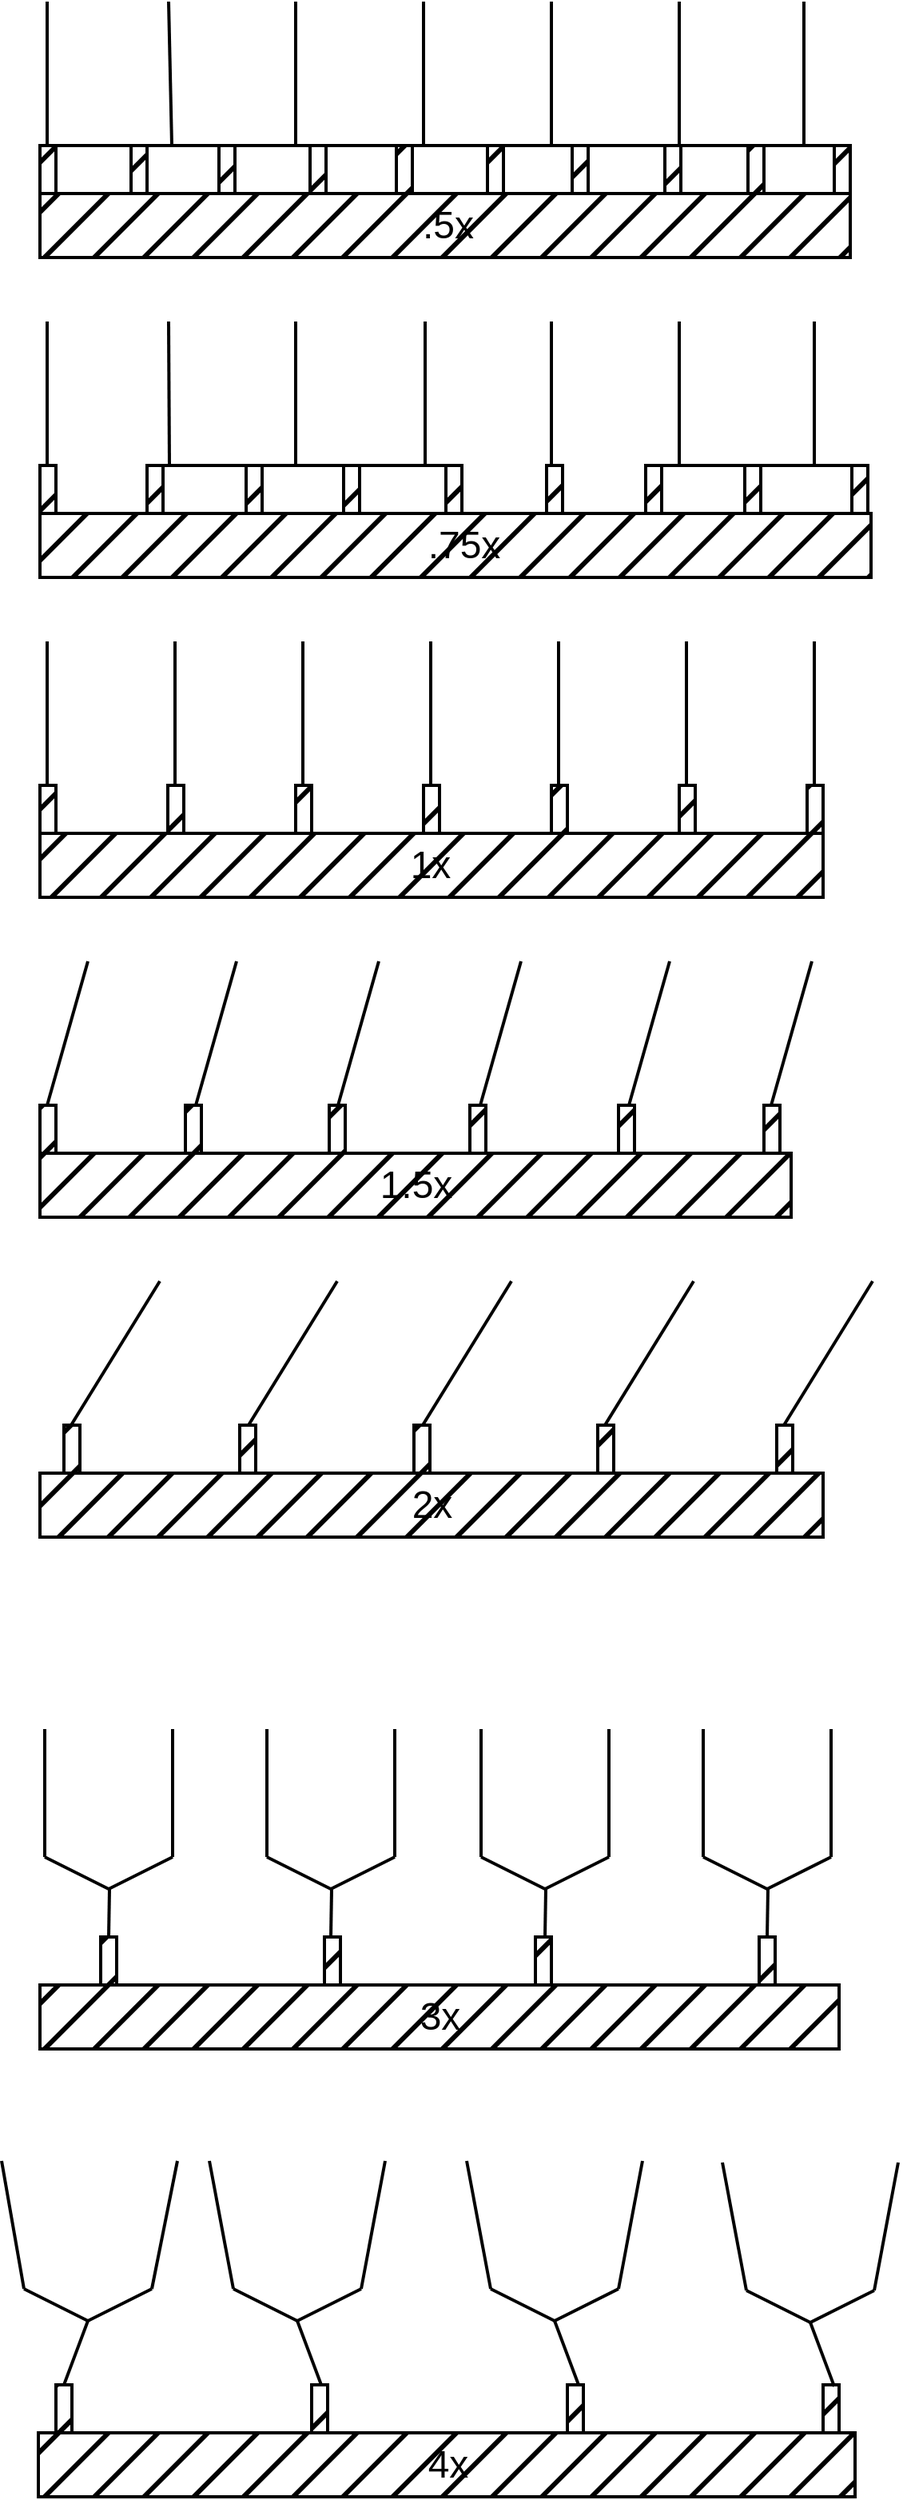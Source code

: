 <mxfile version="22.0.8" type="device">
  <diagram name="Page-1" id="MUZItoYiuEd927UIjYYJ">
    <mxGraphModel dx="1364" dy="1879" grid="1" gridSize="10" guides="1" tooltips="1" connect="1" arrows="1" fold="1" page="1" pageScale="1" pageWidth="850" pageHeight="1100" math="0" shadow="0">
      <root>
        <mxCell id="0" />
        <mxCell id="1" parent="0" />
        <mxCell id="PZR-hnzOSEzopJRWZi3C-1" value="" style="rounded=0;whiteSpace=wrap;html=1;strokeWidth=2;fillStyle=hatch;fillColor=#000000;" parent="1" vertex="1">
          <mxGeometry x="160" y="-520" width="490" height="40" as="geometry" />
        </mxCell>
        <mxCell id="PZR-hnzOSEzopJRWZi3C-4" value="" style="rounded=0;whiteSpace=wrap;html=1;strokeWidth=2;fillStyle=hatch;fillColor=#000000;" parent="1" vertex="1">
          <mxGeometry x="160" y="-550" width="10" height="30" as="geometry" />
        </mxCell>
        <mxCell id="PZR-hnzOSEzopJRWZi3C-5" value="" style="rounded=0;whiteSpace=wrap;html=1;strokeWidth=2;fillStyle=hatch;fillColor=#000000;" parent="1" vertex="1">
          <mxGeometry x="240" y="-550" width="10" height="30" as="geometry" />
        </mxCell>
        <mxCell id="PZR-hnzOSEzopJRWZi3C-6" value="" style="rounded=0;whiteSpace=wrap;html=1;strokeWidth=2;fillStyle=hatch;fillColor=#000000;" parent="1" vertex="1">
          <mxGeometry x="320" y="-550" width="10" height="30" as="geometry" />
        </mxCell>
        <mxCell id="PZR-hnzOSEzopJRWZi3C-7" value="" style="rounded=0;whiteSpace=wrap;html=1;strokeWidth=2;fillStyle=hatch;fillColor=#000000;" parent="1" vertex="1">
          <mxGeometry x="400" y="-550" width="10" height="30" as="geometry" />
        </mxCell>
        <mxCell id="PZR-hnzOSEzopJRWZi3C-8" value="" style="rounded=0;whiteSpace=wrap;html=1;strokeWidth=2;fillStyle=hatch;fillColor=#000000;" parent="1" vertex="1">
          <mxGeometry x="480" y="-550" width="10" height="30" as="geometry" />
        </mxCell>
        <mxCell id="PZR-hnzOSEzopJRWZi3C-9" value="" style="rounded=0;whiteSpace=wrap;html=1;strokeWidth=2;fillStyle=hatch;fillColor=#000000;" parent="1" vertex="1">
          <mxGeometry x="560" y="-550" width="10" height="30" as="geometry" />
        </mxCell>
        <mxCell id="PZR-hnzOSEzopJRWZi3C-10" value="" style="rounded=0;whiteSpace=wrap;html=1;strokeWidth=2;fillStyle=hatch;fillColor=#000000;" parent="1" vertex="1">
          <mxGeometry x="640" y="-550" width="10" height="30" as="geometry" />
        </mxCell>
        <mxCell id="PZR-hnzOSEzopJRWZi3C-17" value="" style="endArrow=none;html=1;rounded=0;strokeWidth=2;" parent="1" edge="1">
          <mxGeometry width="50" height="50" relative="1" as="geometry">
            <mxPoint x="164.5" y="-550" as="sourcePoint" />
            <mxPoint x="164.5" y="-640" as="targetPoint" />
          </mxGeometry>
        </mxCell>
        <mxCell id="PZR-hnzOSEzopJRWZi3C-18" value="" style="endArrow=none;html=1;rounded=0;strokeWidth=2;" parent="1" edge="1">
          <mxGeometry width="50" height="50" relative="1" as="geometry">
            <mxPoint x="244.5" y="-550" as="sourcePoint" />
            <mxPoint x="244.5" y="-640" as="targetPoint" />
          </mxGeometry>
        </mxCell>
        <mxCell id="PZR-hnzOSEzopJRWZi3C-19" value="" style="endArrow=none;html=1;rounded=0;strokeWidth=2;" parent="1" edge="1">
          <mxGeometry width="50" height="50" relative="1" as="geometry">
            <mxPoint x="324.5" y="-550" as="sourcePoint" />
            <mxPoint x="324.5" y="-640" as="targetPoint" />
          </mxGeometry>
        </mxCell>
        <mxCell id="PZR-hnzOSEzopJRWZi3C-20" value="" style="endArrow=none;html=1;rounded=0;strokeWidth=2;" parent="1" edge="1">
          <mxGeometry width="50" height="50" relative="1" as="geometry">
            <mxPoint x="404.5" y="-550" as="sourcePoint" />
            <mxPoint x="404.5" y="-640" as="targetPoint" />
          </mxGeometry>
        </mxCell>
        <mxCell id="PZR-hnzOSEzopJRWZi3C-21" value="" style="endArrow=none;html=1;rounded=0;strokeWidth=2;" parent="1" edge="1">
          <mxGeometry width="50" height="50" relative="1" as="geometry">
            <mxPoint x="484.5" y="-550" as="sourcePoint" />
            <mxPoint x="484.5" y="-640" as="targetPoint" />
          </mxGeometry>
        </mxCell>
        <mxCell id="PZR-hnzOSEzopJRWZi3C-22" value="" style="endArrow=none;html=1;rounded=0;strokeWidth=2;" parent="1" edge="1">
          <mxGeometry width="50" height="50" relative="1" as="geometry">
            <mxPoint x="564.5" y="-550" as="sourcePoint" />
            <mxPoint x="564.5" y="-640" as="targetPoint" />
          </mxGeometry>
        </mxCell>
        <mxCell id="PZR-hnzOSEzopJRWZi3C-23" value="" style="endArrow=none;html=1;rounded=0;strokeWidth=2;" parent="1" edge="1">
          <mxGeometry width="50" height="50" relative="1" as="geometry">
            <mxPoint x="644.5" y="-550" as="sourcePoint" />
            <mxPoint x="644.5" y="-640" as="targetPoint" />
          </mxGeometry>
        </mxCell>
        <mxCell id="PZR-hnzOSEzopJRWZi3C-24" value="" style="rounded=0;whiteSpace=wrap;html=1;strokeWidth=2;fillStyle=hatch;fillColor=#000000;" parent="1" vertex="1">
          <mxGeometry x="160" y="-320" width="470" height="40" as="geometry" />
        </mxCell>
        <mxCell id="PZR-hnzOSEzopJRWZi3C-25" value="" style="rounded=0;whiteSpace=wrap;html=1;strokeWidth=2;fillStyle=hatch;fillColor=#000000;" parent="1" vertex="1">
          <mxGeometry x="160" y="-350" width="10" height="30" as="geometry" />
        </mxCell>
        <mxCell id="PZR-hnzOSEzopJRWZi3C-27" value="" style="rounded=0;whiteSpace=wrap;html=1;strokeWidth=2;fillStyle=hatch;fillColor=#000000;" parent="1" vertex="1">
          <mxGeometry x="251" y="-350" width="10" height="30" as="geometry" />
        </mxCell>
        <mxCell id="PZR-hnzOSEzopJRWZi3C-28" value="" style="rounded=0;whiteSpace=wrap;html=1;strokeWidth=2;fillStyle=hatch;fillColor=#000000;" parent="1" vertex="1">
          <mxGeometry x="341" y="-350" width="10" height="30" as="geometry" />
        </mxCell>
        <mxCell id="PZR-hnzOSEzopJRWZi3C-29" value="" style="rounded=0;whiteSpace=wrap;html=1;strokeWidth=2;fillStyle=hatch;fillColor=#000000;" parent="1" vertex="1">
          <mxGeometry x="429" y="-350" width="10" height="30" as="geometry" />
        </mxCell>
        <mxCell id="PZR-hnzOSEzopJRWZi3C-31" value="" style="rounded=0;whiteSpace=wrap;html=1;strokeWidth=2;fillStyle=hatch;fillColor=#000000;" parent="1" vertex="1">
          <mxGeometry x="522" y="-350" width="10" height="30" as="geometry" />
        </mxCell>
        <mxCell id="PZR-hnzOSEzopJRWZi3C-32" value="" style="endArrow=none;html=1;rounded=0;strokeWidth=2;" parent="1" edge="1">
          <mxGeometry width="50" height="50" relative="1" as="geometry">
            <mxPoint x="164.5" y="-350" as="sourcePoint" />
            <mxPoint x="190" y="-440" as="targetPoint" />
          </mxGeometry>
        </mxCell>
        <mxCell id="PZR-hnzOSEzopJRWZi3C-34" value="" style="endArrow=none;html=1;rounded=0;strokeWidth=2;" parent="1" edge="1">
          <mxGeometry width="50" height="50" relative="1" as="geometry">
            <mxPoint x="257.5" y="-350" as="sourcePoint" />
            <mxPoint x="283" y="-440" as="targetPoint" />
          </mxGeometry>
        </mxCell>
        <mxCell id="PZR-hnzOSEzopJRWZi3C-35" value="" style="endArrow=none;html=1;rounded=0;strokeWidth=2;" parent="1" edge="1">
          <mxGeometry width="50" height="50" relative="1" as="geometry">
            <mxPoint x="346.5" y="-350" as="sourcePoint" />
            <mxPoint x="372" y="-440" as="targetPoint" />
          </mxGeometry>
        </mxCell>
        <mxCell id="PZR-hnzOSEzopJRWZi3C-36" value="" style="endArrow=none;html=1;rounded=0;strokeWidth=2;" parent="1" edge="1">
          <mxGeometry width="50" height="50" relative="1" as="geometry">
            <mxPoint x="435.5" y="-350" as="sourcePoint" />
            <mxPoint x="461" y="-440" as="targetPoint" />
          </mxGeometry>
        </mxCell>
        <mxCell id="PZR-hnzOSEzopJRWZi3C-38" value="" style="endArrow=none;html=1;rounded=0;strokeWidth=2;" parent="1" edge="1">
          <mxGeometry width="50" height="50" relative="1" as="geometry">
            <mxPoint x="528.5" y="-350" as="sourcePoint" />
            <mxPoint x="554" y="-440" as="targetPoint" />
          </mxGeometry>
        </mxCell>
        <mxCell id="PZR-hnzOSEzopJRWZi3C-39" value="" style="rounded=0;whiteSpace=wrap;html=1;strokeWidth=2;fillStyle=hatch;fillColor=#000000;" parent="1" vertex="1">
          <mxGeometry x="160" y="-120" width="490" height="40" as="geometry" />
        </mxCell>
        <mxCell id="PZR-hnzOSEzopJRWZi3C-40" value="" style="rounded=0;whiteSpace=wrap;html=1;strokeWidth=2;fillStyle=hatch;fillColor=#000000;" parent="1" vertex="1">
          <mxGeometry x="175" y="-150" width="10" height="30" as="geometry" />
        </mxCell>
        <mxCell id="PZR-hnzOSEzopJRWZi3C-42" value="" style="rounded=0;whiteSpace=wrap;html=1;strokeWidth=2;fillStyle=hatch;fillColor=#000000;" parent="1" vertex="1">
          <mxGeometry x="285" y="-150" width="10" height="30" as="geometry" />
        </mxCell>
        <mxCell id="PZR-hnzOSEzopJRWZi3C-44" value="" style="rounded=0;whiteSpace=wrap;html=1;strokeWidth=2;fillStyle=hatch;fillColor=#000000;" parent="1" vertex="1">
          <mxGeometry x="394" y="-150" width="10" height="30" as="geometry" />
        </mxCell>
        <mxCell id="PZR-hnzOSEzopJRWZi3C-46" value="" style="rounded=0;whiteSpace=wrap;html=1;strokeWidth=2;fillStyle=hatch;fillColor=#000000;" parent="1" vertex="1">
          <mxGeometry x="509" y="-150" width="10" height="30" as="geometry" />
        </mxCell>
        <mxCell id="PZR-hnzOSEzopJRWZi3C-47" value="" style="endArrow=none;html=1;rounded=0;strokeWidth=2;" parent="1" edge="1">
          <mxGeometry width="50" height="50" relative="1" as="geometry">
            <mxPoint x="179.5" y="-150" as="sourcePoint" />
            <mxPoint x="235" y="-240" as="targetPoint" />
          </mxGeometry>
        </mxCell>
        <mxCell id="PZR-hnzOSEzopJRWZi3C-49" value="" style="endArrow=none;html=1;rounded=0;strokeWidth=2;" parent="1" edge="1">
          <mxGeometry width="50" height="50" relative="1" as="geometry">
            <mxPoint x="290.5" y="-150" as="sourcePoint" />
            <mxPoint x="346" y="-240" as="targetPoint" />
          </mxGeometry>
        </mxCell>
        <mxCell id="PZR-hnzOSEzopJRWZi3C-51" value="" style="endArrow=none;html=1;rounded=0;strokeWidth=2;" parent="1" edge="1">
          <mxGeometry width="50" height="50" relative="1" as="geometry">
            <mxPoint x="399.5" y="-150" as="sourcePoint" />
            <mxPoint x="455" y="-240" as="targetPoint" />
          </mxGeometry>
        </mxCell>
        <mxCell id="PZR-hnzOSEzopJRWZi3C-53" value="" style="endArrow=none;html=1;rounded=0;strokeWidth=2;" parent="1" edge="1">
          <mxGeometry width="50" height="50" relative="1" as="geometry">
            <mxPoint x="625.5" y="-150" as="sourcePoint" />
            <mxPoint x="681" y="-240" as="targetPoint" />
          </mxGeometry>
        </mxCell>
        <mxCell id="PZR-hnzOSEzopJRWZi3C-54" value="" style="rounded=0;whiteSpace=wrap;html=1;strokeWidth=2;fillStyle=hatch;fillColor=#000000;" parent="1" vertex="1">
          <mxGeometry x="160" y="-720" width="520" height="40" as="geometry" />
        </mxCell>
        <mxCell id="PZR-hnzOSEzopJRWZi3C-55" value="" style="rounded=0;whiteSpace=wrap;html=1;strokeWidth=2;fillStyle=hatch;fillColor=#000000;" parent="1" vertex="1">
          <mxGeometry x="160" y="-750" width="10" height="30" as="geometry" />
        </mxCell>
        <mxCell id="PZR-hnzOSEzopJRWZi3C-56" value="" style="rounded=0;whiteSpace=wrap;html=1;strokeWidth=2;fillStyle=hatch;fillColor=#000000;" parent="1" vertex="1">
          <mxGeometry x="227" y="-750" width="10" height="30" as="geometry" />
        </mxCell>
        <mxCell id="PZR-hnzOSEzopJRWZi3C-57" value="" style="rounded=0;whiteSpace=wrap;html=1;strokeWidth=2;fillStyle=hatch;fillColor=#000000;" parent="1" vertex="1">
          <mxGeometry x="289" y="-750" width="10" height="30" as="geometry" />
        </mxCell>
        <mxCell id="PZR-hnzOSEzopJRWZi3C-58" value="" style="rounded=0;whiteSpace=wrap;html=1;strokeWidth=2;fillStyle=hatch;fillColor=#000000;" parent="1" vertex="1">
          <mxGeometry x="414" y="-750" width="10" height="30" as="geometry" />
        </mxCell>
        <mxCell id="PZR-hnzOSEzopJRWZi3C-59" value="" style="rounded=0;whiteSpace=wrap;html=1;strokeWidth=2;fillStyle=hatch;fillColor=#000000;" parent="1" vertex="1">
          <mxGeometry x="477" y="-750" width="10" height="30" as="geometry" />
        </mxCell>
        <mxCell id="PZR-hnzOSEzopJRWZi3C-60" value="" style="rounded=0;whiteSpace=wrap;html=1;strokeWidth=2;fillStyle=hatch;fillColor=#000000;" parent="1" vertex="1">
          <mxGeometry x="601" y="-750" width="10" height="30" as="geometry" />
        </mxCell>
        <mxCell id="PZR-hnzOSEzopJRWZi3C-61" value="" style="rounded=0;whiteSpace=wrap;html=1;strokeWidth=2;fillStyle=hatch;fillColor=#000000;" parent="1" vertex="1">
          <mxGeometry x="668" y="-750" width="10" height="30" as="geometry" />
        </mxCell>
        <mxCell id="PZR-hnzOSEzopJRWZi3C-62" value="" style="endArrow=none;html=1;rounded=0;strokeWidth=2;" parent="1" edge="1">
          <mxGeometry width="50" height="50" relative="1" as="geometry">
            <mxPoint x="164.5" y="-750" as="sourcePoint" />
            <mxPoint x="164.5" y="-840" as="targetPoint" />
          </mxGeometry>
        </mxCell>
        <mxCell id="PZR-hnzOSEzopJRWZi3C-63" value="" style="endArrow=none;html=1;rounded=0;strokeWidth=2;" parent="1" edge="1">
          <mxGeometry width="50" height="50" relative="1" as="geometry">
            <mxPoint x="241" y="-750" as="sourcePoint" />
            <mxPoint x="240.5" y="-840" as="targetPoint" />
          </mxGeometry>
        </mxCell>
        <mxCell id="PZR-hnzOSEzopJRWZi3C-64" value="" style="endArrow=none;html=1;rounded=0;strokeWidth=2;" parent="1" edge="1">
          <mxGeometry width="50" height="50" relative="1" as="geometry">
            <mxPoint x="320" y="-750" as="sourcePoint" />
            <mxPoint x="320" y="-840" as="targetPoint" />
          </mxGeometry>
        </mxCell>
        <mxCell id="PZR-hnzOSEzopJRWZi3C-65" value="" style="endArrow=none;html=1;rounded=0;strokeWidth=2;" parent="1" edge="1">
          <mxGeometry width="50" height="50" relative="1" as="geometry">
            <mxPoint x="401" y="-750" as="sourcePoint" />
            <mxPoint x="401" y="-840" as="targetPoint" />
          </mxGeometry>
        </mxCell>
        <mxCell id="PZR-hnzOSEzopJRWZi3C-66" value="" style="endArrow=none;html=1;rounded=0;strokeWidth=2;" parent="1" edge="1">
          <mxGeometry width="50" height="50" relative="1" as="geometry">
            <mxPoint x="480" y="-750" as="sourcePoint" />
            <mxPoint x="480" y="-840" as="targetPoint" />
          </mxGeometry>
        </mxCell>
        <mxCell id="PZR-hnzOSEzopJRWZi3C-67" value="" style="endArrow=none;html=1;rounded=0;strokeWidth=2;" parent="1" edge="1">
          <mxGeometry width="50" height="50" relative="1" as="geometry">
            <mxPoint x="560" y="-750" as="sourcePoint" />
            <mxPoint x="560" y="-840" as="targetPoint" />
          </mxGeometry>
        </mxCell>
        <mxCell id="PZR-hnzOSEzopJRWZi3C-68" value="" style="endArrow=none;html=1;rounded=0;strokeWidth=2;" parent="1" edge="1">
          <mxGeometry width="50" height="50" relative="1" as="geometry">
            <mxPoint x="644.5" y="-750" as="sourcePoint" />
            <mxPoint x="644.5" y="-840" as="targetPoint" />
          </mxGeometry>
        </mxCell>
        <mxCell id="PZR-hnzOSEzopJRWZi3C-69" value="" style="rounded=0;whiteSpace=wrap;html=1;strokeWidth=2;fillStyle=hatch;fillColor=#000000;" parent="1" vertex="1">
          <mxGeometry x="350" y="-750" width="10" height="30" as="geometry" />
        </mxCell>
        <mxCell id="PZR-hnzOSEzopJRWZi3C-70" value="" style="rounded=0;whiteSpace=wrap;html=1;strokeWidth=2;fillStyle=hatch;fillColor=#000000;" parent="1" vertex="1">
          <mxGeometry x="539" y="-750" width="10" height="30" as="geometry" />
        </mxCell>
        <mxCell id="PZR-hnzOSEzopJRWZi3C-77" value="" style="rounded=0;whiteSpace=wrap;html=1;strokeWidth=2;fillStyle=hatch;fillColor=#000000;" parent="1" vertex="1">
          <mxGeometry x="160" y="-920" width="507" height="40" as="geometry" />
        </mxCell>
        <mxCell id="PZR-hnzOSEzopJRWZi3C-78" value="" style="rounded=0;whiteSpace=wrap;html=1;strokeWidth=2;fillColor=#000000;fillStyle=hatch;" parent="1" vertex="1">
          <mxGeometry x="160" y="-950" width="10" height="30" as="geometry" />
        </mxCell>
        <mxCell id="PZR-hnzOSEzopJRWZi3C-79" value="" style="rounded=0;whiteSpace=wrap;html=1;strokeWidth=2;fillColor=#000000;fillStyle=hatch;" parent="1" vertex="1">
          <mxGeometry x="217" y="-950" width="10" height="30" as="geometry" />
        </mxCell>
        <mxCell id="PZR-hnzOSEzopJRWZi3C-82" value="" style="rounded=0;whiteSpace=wrap;html=1;strokeWidth=2;fillColor=#000000;fillStyle=hatch;" parent="1" vertex="1">
          <mxGeometry x="383" y="-950" width="10" height="30" as="geometry" />
        </mxCell>
        <mxCell id="PZR-hnzOSEzopJRWZi3C-83" value="" style="rounded=0;whiteSpace=wrap;html=1;strokeWidth=2;fillColor=#000000;fillStyle=hatch;" parent="1" vertex="1">
          <mxGeometry x="551" y="-950" width="10" height="30" as="geometry" />
        </mxCell>
        <mxCell id="PZR-hnzOSEzopJRWZi3C-84" value="" style="rounded=0;whiteSpace=wrap;html=1;strokeWidth=2;fillColor=#000000;fillStyle=hatch;" parent="1" vertex="1">
          <mxGeometry x="603" y="-950" width="10" height="30" as="geometry" />
        </mxCell>
        <mxCell id="PZR-hnzOSEzopJRWZi3C-85" value="" style="endArrow=none;html=1;rounded=0;strokeWidth=2;" parent="1" edge="1">
          <mxGeometry width="50" height="50" relative="1" as="geometry">
            <mxPoint x="164.5" y="-950" as="sourcePoint" />
            <mxPoint x="164.5" y="-1040" as="targetPoint" />
          </mxGeometry>
        </mxCell>
        <mxCell id="PZR-hnzOSEzopJRWZi3C-86" value="" style="endArrow=none;html=1;rounded=0;exitX=0.25;exitY=0;exitDx=0;exitDy=0;strokeWidth=2;" parent="1" edge="1">
          <mxGeometry width="50" height="50" relative="1" as="geometry">
            <mxPoint x="242.5" y="-950" as="sourcePoint" />
            <mxPoint x="240.5" y="-1040" as="targetPoint" />
          </mxGeometry>
        </mxCell>
        <mxCell id="PZR-hnzOSEzopJRWZi3C-87" value="" style="endArrow=none;html=1;rounded=0;exitX=0;exitY=0;exitDx=0;exitDy=0;strokeWidth=2;" parent="1" edge="1">
          <mxGeometry width="50" height="50" relative="1" as="geometry">
            <mxPoint x="320" y="-950" as="sourcePoint" />
            <mxPoint x="320" y="-1040" as="targetPoint" />
          </mxGeometry>
        </mxCell>
        <mxCell id="PZR-hnzOSEzopJRWZi3C-88" value="" style="endArrow=none;html=1;rounded=0;strokeWidth=2;" parent="1" edge="1">
          <mxGeometry width="50" height="50" relative="1" as="geometry">
            <mxPoint x="400" y="-950" as="sourcePoint" />
            <mxPoint x="400" y="-1040" as="targetPoint" />
          </mxGeometry>
        </mxCell>
        <mxCell id="PZR-hnzOSEzopJRWZi3C-89" value="" style="endArrow=none;html=1;rounded=0;strokeWidth=2;" parent="1" edge="1">
          <mxGeometry width="50" height="50" relative="1" as="geometry">
            <mxPoint x="480" y="-950" as="sourcePoint" />
            <mxPoint x="480" y="-1040" as="targetPoint" />
          </mxGeometry>
        </mxCell>
        <mxCell id="PZR-hnzOSEzopJRWZi3C-90" value="" style="endArrow=none;html=1;rounded=0;strokeWidth=2;" parent="1" edge="1">
          <mxGeometry width="50" height="50" relative="1" as="geometry">
            <mxPoint x="560" y="-950" as="sourcePoint" />
            <mxPoint x="560" y="-1040" as="targetPoint" />
          </mxGeometry>
        </mxCell>
        <mxCell id="PZR-hnzOSEzopJRWZi3C-91" value="" style="endArrow=none;html=1;rounded=0;strokeWidth=2;" parent="1" edge="1">
          <mxGeometry width="50" height="50" relative="1" as="geometry">
            <mxPoint x="638" y="-950" as="sourcePoint" />
            <mxPoint x="638" y="-1040" as="targetPoint" />
          </mxGeometry>
        </mxCell>
        <mxCell id="PZR-hnzOSEzopJRWZi3C-93" value="" style="rounded=0;whiteSpace=wrap;html=1;strokeWidth=2;fillColor=#000000;fillStyle=hatch;" parent="1" vertex="1">
          <mxGeometry x="493" y="-950" width="10" height="30" as="geometry" />
        </mxCell>
        <mxCell id="PZR-hnzOSEzopJRWZi3C-100" value="" style="rounded=0;whiteSpace=wrap;html=1;strokeWidth=2;fillColor=#000000;fillStyle=hatch;" parent="1" vertex="1">
          <mxGeometry x="329" y="-950" width="10" height="30" as="geometry" />
        </mxCell>
        <mxCell id="PZR-hnzOSEzopJRWZi3C-101" value="" style="rounded=0;whiteSpace=wrap;html=1;strokeWidth=2;fillColor=#000000;fillStyle=hatch;" parent="1" vertex="1">
          <mxGeometry x="440" y="-950" width="10" height="30" as="geometry" />
        </mxCell>
        <mxCell id="PZR-hnzOSEzopJRWZi3C-102" value="" style="rounded=0;whiteSpace=wrap;html=1;strokeWidth=2;fillColor=#000000;fillStyle=hatch;" parent="1" vertex="1">
          <mxGeometry x="272" y="-950" width="10" height="30" as="geometry" />
        </mxCell>
        <mxCell id="PZR-hnzOSEzopJRWZi3C-109" value="" style="rounded=0;whiteSpace=wrap;html=1;strokeWidth=2;fillStyle=hatch;fillColor=#000000;" parent="1" vertex="1">
          <mxGeometry x="160" y="200" width="500" height="40" as="geometry" />
        </mxCell>
        <mxCell id="PZR-hnzOSEzopJRWZi3C-110" value="" style="rounded=0;whiteSpace=wrap;html=1;strokeWidth=2;fillStyle=hatch;fillColor=#000000;" parent="1" vertex="1">
          <mxGeometry x="198" y="170" width="10" height="30" as="geometry" />
        </mxCell>
        <mxCell id="PZR-hnzOSEzopJRWZi3C-111" value="" style="rounded=0;whiteSpace=wrap;html=1;strokeWidth=2;fillStyle=hatch;fillColor=#000000;" parent="1" vertex="1">
          <mxGeometry x="338" y="170" width="10" height="30" as="geometry" />
        </mxCell>
        <mxCell id="PZR-hnzOSEzopJRWZi3C-114" value="" style="endArrow=none;html=1;rounded=0;strokeWidth=2;" parent="1" edge="1">
          <mxGeometry width="50" height="50" relative="1" as="geometry">
            <mxPoint x="203" y="170" as="sourcePoint" />
            <mxPoint x="203.5" y="140" as="targetPoint" />
          </mxGeometry>
        </mxCell>
        <mxCell id="PZR-hnzOSEzopJRWZi3C-115" value="" style="endArrow=none;html=1;rounded=0;strokeWidth=2;" parent="1" edge="1">
          <mxGeometry width="50" height="50" relative="1" as="geometry">
            <mxPoint x="476" y="170" as="sourcePoint" />
            <mxPoint x="476.5" y="140" as="targetPoint" />
          </mxGeometry>
        </mxCell>
        <mxCell id="PZR-hnzOSEzopJRWZi3C-117" value="" style="endArrow=none;html=1;rounded=0;strokeWidth=2;" parent="1" edge="1">
          <mxGeometry width="50" height="50" relative="1" as="geometry">
            <mxPoint x="615" y="170" as="sourcePoint" />
            <mxPoint x="615.5" y="140" as="targetPoint" />
          </mxGeometry>
        </mxCell>
        <mxCell id="PZR-hnzOSEzopJRWZi3C-118" value="" style="endArrow=none;html=1;rounded=0;strokeWidth=2;" parent="1" edge="1">
          <mxGeometry width="50" height="50" relative="1" as="geometry">
            <mxPoint x="203" y="140" as="sourcePoint" />
            <mxPoint x="243" y="120" as="targetPoint" />
          </mxGeometry>
        </mxCell>
        <mxCell id="PZR-hnzOSEzopJRWZi3C-119" value="" style="endArrow=none;html=1;rounded=0;strokeWidth=2;" parent="1" edge="1">
          <mxGeometry width="50" height="50" relative="1" as="geometry">
            <mxPoint x="615" y="140" as="sourcePoint" />
            <mxPoint x="655" y="120" as="targetPoint" />
          </mxGeometry>
        </mxCell>
        <mxCell id="PZR-hnzOSEzopJRWZi3C-120" value="" style="endArrow=none;html=1;rounded=0;strokeWidth=2;" parent="1" edge="1">
          <mxGeometry width="50" height="50" relative="1" as="geometry">
            <mxPoint x="476" y="140" as="sourcePoint" />
            <mxPoint x="516" y="120" as="targetPoint" />
          </mxGeometry>
        </mxCell>
        <mxCell id="PZR-hnzOSEzopJRWZi3C-121" value="" style="endArrow=none;html=1;rounded=0;strokeWidth=2;" parent="1" edge="1">
          <mxGeometry width="50" height="50" relative="1" as="geometry">
            <mxPoint x="163" y="120" as="sourcePoint" />
            <mxPoint x="203" y="140" as="targetPoint" />
          </mxGeometry>
        </mxCell>
        <mxCell id="PZR-hnzOSEzopJRWZi3C-122" value="" style="endArrow=none;html=1;rounded=0;strokeWidth=2;" parent="1" edge="1">
          <mxGeometry width="50" height="50" relative="1" as="geometry">
            <mxPoint x="575" y="120" as="sourcePoint" />
            <mxPoint x="615" y="140" as="targetPoint" />
          </mxGeometry>
        </mxCell>
        <mxCell id="PZR-hnzOSEzopJRWZi3C-123" value="" style="endArrow=none;html=1;rounded=0;strokeWidth=2;" parent="1" edge="1">
          <mxGeometry width="50" height="50" relative="1" as="geometry">
            <mxPoint x="436" y="120" as="sourcePoint" />
            <mxPoint x="476" y="140" as="targetPoint" />
          </mxGeometry>
        </mxCell>
        <mxCell id="PZR-hnzOSEzopJRWZi3C-124" value="" style="endArrow=none;html=1;rounded=0;strokeWidth=2;" parent="1" edge="1">
          <mxGeometry width="50" height="50" relative="1" as="geometry">
            <mxPoint x="163" y="120" as="sourcePoint" />
            <mxPoint x="163" y="40" as="targetPoint" />
          </mxGeometry>
        </mxCell>
        <mxCell id="PZR-hnzOSEzopJRWZi3C-125" value="" style="endArrow=none;html=1;rounded=0;strokeWidth=2;" parent="1" edge="1">
          <mxGeometry width="50" height="50" relative="1" as="geometry">
            <mxPoint x="243" y="120" as="sourcePoint" />
            <mxPoint x="243" y="40" as="targetPoint" />
          </mxGeometry>
        </mxCell>
        <mxCell id="PZR-hnzOSEzopJRWZi3C-126" value="" style="endArrow=none;html=1;rounded=0;strokeWidth=2;" parent="1" edge="1">
          <mxGeometry width="50" height="50" relative="1" as="geometry">
            <mxPoint x="436" y="120" as="sourcePoint" />
            <mxPoint x="436" y="40" as="targetPoint" />
          </mxGeometry>
        </mxCell>
        <mxCell id="PZR-hnzOSEzopJRWZi3C-127" value="" style="endArrow=none;html=1;rounded=0;strokeWidth=2;" parent="1" edge="1">
          <mxGeometry width="50" height="50" relative="1" as="geometry">
            <mxPoint x="516" y="120" as="sourcePoint" />
            <mxPoint x="516" y="40" as="targetPoint" />
          </mxGeometry>
        </mxCell>
        <mxCell id="PZR-hnzOSEzopJRWZi3C-128" value="" style="endArrow=none;html=1;rounded=0;strokeWidth=2;" parent="1" edge="1">
          <mxGeometry width="50" height="50" relative="1" as="geometry">
            <mxPoint x="575" y="120" as="sourcePoint" />
            <mxPoint x="575" y="40" as="targetPoint" />
          </mxGeometry>
        </mxCell>
        <mxCell id="PZR-hnzOSEzopJRWZi3C-129" value="" style="endArrow=none;html=1;rounded=0;strokeWidth=2;" parent="1" edge="1">
          <mxGeometry width="50" height="50" relative="1" as="geometry">
            <mxPoint x="655" y="120" as="sourcePoint" />
            <mxPoint x="655" y="40" as="targetPoint" />
          </mxGeometry>
        </mxCell>
        <mxCell id="PZR-hnzOSEzopJRWZi3C-131" value="&lt;font style=&quot;font-size: 24px;&quot;&gt;1x&lt;/font&gt;" style="text;html=1;align=center;verticalAlign=middle;resizable=0;points=[];autosize=1;strokeColor=none;fillColor=none;strokeWidth=2;" parent="1" vertex="1">
          <mxGeometry x="379" y="-520" width="50" height="40" as="geometry" />
        </mxCell>
        <mxCell id="PZR-hnzOSEzopJRWZi3C-132" value="&lt;font style=&quot;font-size: 24px;&quot;&gt;.5x&lt;/font&gt;" style="text;html=1;align=center;verticalAlign=middle;resizable=0;points=[];autosize=1;strokeColor=none;fillColor=none;strokeWidth=2;" parent="1" vertex="1">
          <mxGeometry x="384.5" y="-920" width="60" height="40" as="geometry" />
        </mxCell>
        <mxCell id="PZR-hnzOSEzopJRWZi3C-133" value="&lt;font style=&quot;font-size: 24px;&quot;&gt;1.5x&lt;/font&gt;" style="text;html=1;align=center;verticalAlign=middle;resizable=0;points=[];autosize=1;strokeColor=none;fillColor=none;strokeWidth=2;" parent="1" vertex="1">
          <mxGeometry x="360" y="-320" width="70" height="40" as="geometry" />
        </mxCell>
        <mxCell id="PZR-hnzOSEzopJRWZi3C-134" value="&lt;font style=&quot;font-size: 24px;&quot;&gt;.75x&lt;/font&gt;" style="text;html=1;align=center;verticalAlign=middle;resizable=0;points=[];autosize=1;strokeColor=none;fillColor=none;strokeWidth=2;" parent="1" vertex="1">
          <mxGeometry x="390" y="-720" width="70" height="40" as="geometry" />
        </mxCell>
        <mxCell id="PZR-hnzOSEzopJRWZi3C-135" value="&lt;font style=&quot;font-size: 24px;&quot;&gt;3x&lt;/font&gt;" style="text;html=1;align=center;verticalAlign=middle;resizable=0;points=[];autosize=1;strokeColor=none;fillColor=none;strokeWidth=2;" parent="1" vertex="1">
          <mxGeometry x="385" y="200" width="50" height="40" as="geometry" />
        </mxCell>
        <mxCell id="PZR-hnzOSEzopJRWZi3C-136" value="&lt;font style=&quot;font-size: 24px;&quot;&gt;2x&lt;/font&gt;" style="text;html=1;align=center;verticalAlign=middle;resizable=0;points=[];autosize=1;strokeColor=none;fillColor=none;strokeWidth=2;" parent="1" vertex="1">
          <mxGeometry x="380" y="-120" width="50" height="40" as="geometry" />
        </mxCell>
        <mxCell id="AGxPbsey3el3hWgE16WN-21" value="" style="rounded=0;whiteSpace=wrap;html=1;strokeWidth=2;fillStyle=hatch;fillColor=#000000;" parent="1" vertex="1">
          <mxGeometry x="159" y="480" width="511" height="40" as="geometry" />
        </mxCell>
        <mxCell id="AGxPbsey3el3hWgE16WN-22" value="" style="rounded=0;whiteSpace=wrap;html=1;strokeWidth=2;fillStyle=hatch;fillColor=#000000;" parent="1" vertex="1">
          <mxGeometry x="170" y="450" width="10" height="30" as="geometry" />
        </mxCell>
        <mxCell id="AGxPbsey3el3hWgE16WN-23" value="" style="rounded=0;whiteSpace=wrap;html=1;strokeWidth=2;fillStyle=hatch;fillColor=#000000;" parent="1" vertex="1">
          <mxGeometry x="330" y="450" width="10" height="30" as="geometry" />
        </mxCell>
        <mxCell id="AGxPbsey3el3hWgE16WN-24" value="" style="rounded=0;whiteSpace=wrap;html=1;strokeWidth=2;fillStyle=hatch;fillColor=#000000;" parent="1" vertex="1">
          <mxGeometry x="650" y="450" width="10" height="30" as="geometry" />
        </mxCell>
        <mxCell id="AGxPbsey3el3hWgE16WN-25" value="" style="endArrow=none;html=1;rounded=0;strokeWidth=2;" parent="1" edge="1">
          <mxGeometry width="50" height="50" relative="1" as="geometry">
            <mxPoint x="175" y="450" as="sourcePoint" />
            <mxPoint x="190" y="410" as="targetPoint" />
          </mxGeometry>
        </mxCell>
        <mxCell id="AGxPbsey3el3hWgE16WN-26" value="" style="endArrow=none;html=1;rounded=0;strokeWidth=2;" parent="1" edge="1">
          <mxGeometry width="50" height="50" relative="1" as="geometry">
            <mxPoint x="336" y="450" as="sourcePoint" />
            <mxPoint x="321" y="410" as="targetPoint" />
          </mxGeometry>
        </mxCell>
        <mxCell id="AGxPbsey3el3hWgE16WN-28" value="" style="endArrow=none;html=1;rounded=0;strokeWidth=2;" parent="1" edge="1">
          <mxGeometry width="50" height="50" relative="1" as="geometry">
            <mxPoint x="190" y="410" as="sourcePoint" />
            <mxPoint x="230" y="390" as="targetPoint" />
          </mxGeometry>
        </mxCell>
        <mxCell id="AGxPbsey3el3hWgE16WN-30" value="" style="endArrow=none;html=1;rounded=0;strokeWidth=2;" parent="1" edge="1">
          <mxGeometry width="50" height="50" relative="1" as="geometry">
            <mxPoint x="321" y="410" as="sourcePoint" />
            <mxPoint x="361" y="390" as="targetPoint" />
          </mxGeometry>
        </mxCell>
        <mxCell id="AGxPbsey3el3hWgE16WN-31" value="" style="endArrow=none;html=1;rounded=0;strokeWidth=2;" parent="1" edge="1">
          <mxGeometry width="50" height="50" relative="1" as="geometry">
            <mxPoint x="150" y="390" as="sourcePoint" />
            <mxPoint x="190" y="410" as="targetPoint" />
          </mxGeometry>
        </mxCell>
        <mxCell id="AGxPbsey3el3hWgE16WN-33" value="" style="endArrow=none;html=1;rounded=0;strokeWidth=2;" parent="1" edge="1">
          <mxGeometry width="50" height="50" relative="1" as="geometry">
            <mxPoint x="281" y="390" as="sourcePoint" />
            <mxPoint x="321" y="410" as="targetPoint" />
          </mxGeometry>
        </mxCell>
        <mxCell id="AGxPbsey3el3hWgE16WN-34" value="" style="endArrow=none;html=1;rounded=0;strokeWidth=2;" parent="1" edge="1">
          <mxGeometry width="50" height="50" relative="1" as="geometry">
            <mxPoint x="150" y="390" as="sourcePoint" />
            <mxPoint x="136" y="310" as="targetPoint" />
          </mxGeometry>
        </mxCell>
        <mxCell id="AGxPbsey3el3hWgE16WN-35" value="" style="endArrow=none;html=1;rounded=0;strokeWidth=2;" parent="1" edge="1">
          <mxGeometry width="50" height="50" relative="1" as="geometry">
            <mxPoint x="230" y="390" as="sourcePoint" />
            <mxPoint x="246" y="310" as="targetPoint" />
          </mxGeometry>
        </mxCell>
        <mxCell id="AGxPbsey3el3hWgE16WN-36" value="" style="endArrow=none;html=1;rounded=0;strokeWidth=2;" parent="1" edge="1">
          <mxGeometry width="50" height="50" relative="1" as="geometry">
            <mxPoint x="281" y="390" as="sourcePoint" />
            <mxPoint x="266" y="310" as="targetPoint" />
          </mxGeometry>
        </mxCell>
        <mxCell id="AGxPbsey3el3hWgE16WN-37" value="" style="endArrow=none;html=1;rounded=0;strokeWidth=2;" parent="1" edge="1">
          <mxGeometry width="50" height="50" relative="1" as="geometry">
            <mxPoint x="361" y="390" as="sourcePoint" />
            <mxPoint x="376" y="310" as="targetPoint" />
          </mxGeometry>
        </mxCell>
        <mxCell id="AGxPbsey3el3hWgE16WN-40" value="&lt;font style=&quot;font-size: 24px;&quot;&gt;4x&lt;/font&gt;" style="text;html=1;align=center;verticalAlign=middle;resizable=0;points=[];autosize=1;strokeColor=none;fillColor=none;strokeWidth=2;" parent="1" vertex="1">
          <mxGeometry x="389.5" y="480" width="50" height="40" as="geometry" />
        </mxCell>
        <mxCell id="63mcx1-a2PL6KW7PyDGQ-3" value="" style="endArrow=none;html=1;rounded=0;entryX=0.5;entryY=0;entryDx=0;entryDy=0;strokeWidth=2;" parent="1" target="MHsT-8hFKqZ9VgxETxwt-5" edge="1">
          <mxGeometry width="50" height="50" relative="1" as="geometry">
            <mxPoint x="160" y="-950" as="sourcePoint" />
            <mxPoint x="210" y="-1000" as="targetPoint" />
          </mxGeometry>
        </mxCell>
        <mxCell id="63mcx1-a2PL6KW7PyDGQ-4" value="" style="endArrow=none;html=1;rounded=0;entryX=0.25;entryY=0;entryDx=0;entryDy=0;strokeWidth=2;" parent="1" target="PZR-hnzOSEzopJRWZi3C-58" edge="1">
          <mxGeometry width="50" height="50" relative="1" as="geometry">
            <mxPoint x="230" y="-750" as="sourcePoint" />
            <mxPoint x="280" y="-800" as="targetPoint" />
          </mxGeometry>
        </mxCell>
        <mxCell id="63mcx1-a2PL6KW7PyDGQ-5" value="" style="endArrow=none;html=1;rounded=0;entryX=0.5;entryY=0;entryDx=0;entryDy=0;strokeWidth=2;" parent="1" target="PZR-hnzOSEzopJRWZi3C-61" edge="1">
          <mxGeometry width="50" height="50" relative="1" as="geometry">
            <mxPoint x="540" y="-750" as="sourcePoint" />
            <mxPoint x="560" y="-780" as="targetPoint" />
          </mxGeometry>
        </mxCell>
        <mxCell id="MHsT-8hFKqZ9VgxETxwt-5" value="" style="rounded=0;whiteSpace=wrap;html=1;strokeWidth=2;fillColor=#000000;fillStyle=hatch;" vertex="1" parent="1">
          <mxGeometry x="657" y="-950" width="10" height="30" as="geometry" />
        </mxCell>
        <mxCell id="MHsT-8hFKqZ9VgxETxwt-6" value="" style="rounded=0;whiteSpace=wrap;html=1;strokeWidth=2;fillStyle=hatch;fillColor=#000000;" vertex="1" parent="1">
          <mxGeometry x="613" y="-350" width="10" height="30" as="geometry" />
        </mxCell>
        <mxCell id="MHsT-8hFKqZ9VgxETxwt-7" value="" style="endArrow=none;html=1;rounded=0;strokeWidth=2;" edge="1" parent="1">
          <mxGeometry width="50" height="50" relative="1" as="geometry">
            <mxPoint x="617.5" y="-350" as="sourcePoint" />
            <mxPoint x="643" y="-440" as="targetPoint" />
          </mxGeometry>
        </mxCell>
        <mxCell id="MHsT-8hFKqZ9VgxETxwt-8" value="" style="rounded=0;whiteSpace=wrap;html=1;strokeWidth=2;fillStyle=hatch;fillColor=#000000;" vertex="1" parent="1">
          <mxGeometry x="621" y="-150" width="10" height="30" as="geometry" />
        </mxCell>
        <mxCell id="MHsT-8hFKqZ9VgxETxwt-9" value="" style="endArrow=none;html=1;rounded=0;strokeWidth=2;" edge="1" parent="1">
          <mxGeometry width="50" height="50" relative="1" as="geometry">
            <mxPoint x="513.5" y="-150" as="sourcePoint" />
            <mxPoint x="569" y="-240" as="targetPoint" />
          </mxGeometry>
        </mxCell>
        <mxCell id="MHsT-8hFKqZ9VgxETxwt-10" value="" style="rounded=0;whiteSpace=wrap;html=1;strokeWidth=2;fillStyle=hatch;fillColor=#000000;" vertex="1" parent="1">
          <mxGeometry x="470" y="170" width="10" height="30" as="geometry" />
        </mxCell>
        <mxCell id="MHsT-8hFKqZ9VgxETxwt-11" value="" style="rounded=0;whiteSpace=wrap;html=1;strokeWidth=2;fillStyle=hatch;fillColor=#000000;" vertex="1" parent="1">
          <mxGeometry x="610" y="170" width="10" height="30" as="geometry" />
        </mxCell>
        <mxCell id="MHsT-8hFKqZ9VgxETxwt-12" value="" style="endArrow=none;html=1;rounded=0;strokeWidth=2;" edge="1" parent="1">
          <mxGeometry width="50" height="50" relative="1" as="geometry">
            <mxPoint x="342" y="170" as="sourcePoint" />
            <mxPoint x="342.5" y="140" as="targetPoint" />
          </mxGeometry>
        </mxCell>
        <mxCell id="MHsT-8hFKqZ9VgxETxwt-13" value="" style="endArrow=none;html=1;rounded=0;strokeWidth=2;" edge="1" parent="1">
          <mxGeometry width="50" height="50" relative="1" as="geometry">
            <mxPoint x="342" y="140" as="sourcePoint" />
            <mxPoint x="382" y="120" as="targetPoint" />
          </mxGeometry>
        </mxCell>
        <mxCell id="MHsT-8hFKqZ9VgxETxwt-14" value="" style="endArrow=none;html=1;rounded=0;strokeWidth=2;" edge="1" parent="1">
          <mxGeometry width="50" height="50" relative="1" as="geometry">
            <mxPoint x="302" y="120" as="sourcePoint" />
            <mxPoint x="342" y="140" as="targetPoint" />
          </mxGeometry>
        </mxCell>
        <mxCell id="MHsT-8hFKqZ9VgxETxwt-15" value="" style="endArrow=none;html=1;rounded=0;strokeWidth=2;" edge="1" parent="1">
          <mxGeometry width="50" height="50" relative="1" as="geometry">
            <mxPoint x="302" y="120" as="sourcePoint" />
            <mxPoint x="302" y="40" as="targetPoint" />
          </mxGeometry>
        </mxCell>
        <mxCell id="MHsT-8hFKqZ9VgxETxwt-16" value="" style="endArrow=none;html=1;rounded=0;strokeWidth=2;" edge="1" parent="1">
          <mxGeometry width="50" height="50" relative="1" as="geometry">
            <mxPoint x="382" y="120" as="sourcePoint" />
            <mxPoint x="382" y="40" as="targetPoint" />
          </mxGeometry>
        </mxCell>
        <mxCell id="MHsT-8hFKqZ9VgxETxwt-17" value="" style="rounded=0;whiteSpace=wrap;html=1;strokeWidth=2;fillStyle=hatch;fillColor=#000000;" vertex="1" parent="1">
          <mxGeometry x="490" y="450" width="10" height="30" as="geometry" />
        </mxCell>
        <mxCell id="MHsT-8hFKqZ9VgxETxwt-18" value="" style="endArrow=none;html=1;rounded=0;strokeWidth=2;" edge="1" parent="1">
          <mxGeometry width="50" height="50" relative="1" as="geometry">
            <mxPoint x="497" y="450" as="sourcePoint" />
            <mxPoint x="482" y="410" as="targetPoint" />
          </mxGeometry>
        </mxCell>
        <mxCell id="MHsT-8hFKqZ9VgxETxwt-19" value="" style="endArrow=none;html=1;rounded=0;strokeWidth=2;" edge="1" parent="1">
          <mxGeometry width="50" height="50" relative="1" as="geometry">
            <mxPoint x="482" y="410" as="sourcePoint" />
            <mxPoint x="522" y="390" as="targetPoint" />
          </mxGeometry>
        </mxCell>
        <mxCell id="MHsT-8hFKqZ9VgxETxwt-20" value="" style="endArrow=none;html=1;rounded=0;strokeWidth=2;" edge="1" parent="1">
          <mxGeometry width="50" height="50" relative="1" as="geometry">
            <mxPoint x="442" y="390" as="sourcePoint" />
            <mxPoint x="482" y="410" as="targetPoint" />
          </mxGeometry>
        </mxCell>
        <mxCell id="MHsT-8hFKqZ9VgxETxwt-21" value="" style="endArrow=none;html=1;rounded=0;strokeWidth=2;" edge="1" parent="1">
          <mxGeometry width="50" height="50" relative="1" as="geometry">
            <mxPoint x="442" y="390" as="sourcePoint" />
            <mxPoint x="427" y="310" as="targetPoint" />
          </mxGeometry>
        </mxCell>
        <mxCell id="MHsT-8hFKqZ9VgxETxwt-22" value="" style="endArrow=none;html=1;rounded=0;strokeWidth=2;" edge="1" parent="1">
          <mxGeometry width="50" height="50" relative="1" as="geometry">
            <mxPoint x="522" y="390" as="sourcePoint" />
            <mxPoint x="537" y="310" as="targetPoint" />
          </mxGeometry>
        </mxCell>
        <mxCell id="MHsT-8hFKqZ9VgxETxwt-23" value="" style="endArrow=none;html=1;rounded=0;strokeWidth=2;" edge="1" parent="1">
          <mxGeometry width="50" height="50" relative="1" as="geometry">
            <mxPoint x="657" y="451" as="sourcePoint" />
            <mxPoint x="642" y="411" as="targetPoint" />
          </mxGeometry>
        </mxCell>
        <mxCell id="MHsT-8hFKqZ9VgxETxwt-24" value="" style="endArrow=none;html=1;rounded=0;strokeWidth=2;" edge="1" parent="1">
          <mxGeometry width="50" height="50" relative="1" as="geometry">
            <mxPoint x="642" y="411" as="sourcePoint" />
            <mxPoint x="682" y="391" as="targetPoint" />
          </mxGeometry>
        </mxCell>
        <mxCell id="MHsT-8hFKqZ9VgxETxwt-25" value="" style="endArrow=none;html=1;rounded=0;strokeWidth=2;" edge="1" parent="1">
          <mxGeometry width="50" height="50" relative="1" as="geometry">
            <mxPoint x="602" y="391" as="sourcePoint" />
            <mxPoint x="642" y="411" as="targetPoint" />
          </mxGeometry>
        </mxCell>
        <mxCell id="MHsT-8hFKqZ9VgxETxwt-26" value="" style="endArrow=none;html=1;rounded=0;strokeWidth=2;" edge="1" parent="1">
          <mxGeometry width="50" height="50" relative="1" as="geometry">
            <mxPoint x="602" y="391" as="sourcePoint" />
            <mxPoint x="587" y="311" as="targetPoint" />
          </mxGeometry>
        </mxCell>
        <mxCell id="MHsT-8hFKqZ9VgxETxwt-27" value="" style="endArrow=none;html=1;rounded=0;strokeWidth=2;" edge="1" parent="1">
          <mxGeometry width="50" height="50" relative="1" as="geometry">
            <mxPoint x="682" y="391" as="sourcePoint" />
            <mxPoint x="697" y="311" as="targetPoint" />
          </mxGeometry>
        </mxCell>
      </root>
    </mxGraphModel>
  </diagram>
</mxfile>
